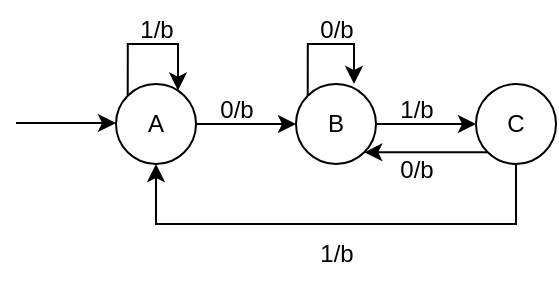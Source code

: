 <mxfile version="22.1.3" type="github" pages="4">
  <diagram name="Page-1" id="us76BhKqZZmVF-_Tmoxf">
    <mxGraphModel dx="880" dy="419" grid="0" gridSize="10" guides="1" tooltips="1" connect="1" arrows="1" fold="1" page="1" pageScale="1" pageWidth="850" pageHeight="1100" math="0" shadow="0">
      <root>
        <mxCell id="0" />
        <mxCell id="1" parent="0" />
        <mxCell id="-jLsusend5jIRvVHCdzp-8" style="edgeStyle=orthogonalEdgeStyle;rounded=0;orthogonalLoop=1;jettySize=auto;html=1;exitX=1;exitY=0.5;exitDx=0;exitDy=0;entryX=0;entryY=0.5;entryDx=0;entryDy=0;" parent="1" source="-jLsusend5jIRvVHCdzp-1" target="-jLsusend5jIRvVHCdzp-2" edge="1">
          <mxGeometry relative="1" as="geometry" />
        </mxCell>
        <mxCell id="-jLsusend5jIRvVHCdzp-11" style="edgeStyle=orthogonalEdgeStyle;rounded=0;orthogonalLoop=1;jettySize=auto;html=1;exitX=0;exitY=0;exitDx=0;exitDy=0;" parent="1" source="-jLsusend5jIRvVHCdzp-1" target="-jLsusend5jIRvVHCdzp-1" edge="1">
          <mxGeometry relative="1" as="geometry">
            <mxPoint x="140" y="130" as="targetPoint" />
            <Array as="points">
              <mxPoint x="116" y="140" />
              <mxPoint x="141" y="140" />
            </Array>
          </mxGeometry>
        </mxCell>
        <mxCell id="-jLsusend5jIRvVHCdzp-1" value="A" style="ellipse;whiteSpace=wrap;html=1;" parent="1" vertex="1">
          <mxGeometry x="110" y="160" width="40" height="40" as="geometry" />
        </mxCell>
        <mxCell id="-jLsusend5jIRvVHCdzp-9" value="" style="edgeStyle=orthogonalEdgeStyle;rounded=0;orthogonalLoop=1;jettySize=auto;html=1;" parent="1" source="-jLsusend5jIRvVHCdzp-2" target="-jLsusend5jIRvVHCdzp-3" edge="1">
          <mxGeometry relative="1" as="geometry" />
        </mxCell>
        <mxCell id="-jLsusend5jIRvVHCdzp-12" style="edgeStyle=orthogonalEdgeStyle;rounded=0;orthogonalLoop=1;jettySize=auto;html=1;exitX=0;exitY=0;exitDx=0;exitDy=0;entryX=0.725;entryY=0;entryDx=0;entryDy=0;entryPerimeter=0;" parent="1" source="-jLsusend5jIRvVHCdzp-2" target="-jLsusend5jIRvVHCdzp-2" edge="1">
          <mxGeometry relative="1" as="geometry">
            <mxPoint x="250" y="130" as="targetPoint" />
            <Array as="points">
              <mxPoint x="206" y="140" />
              <mxPoint x="229" y="140" />
            </Array>
          </mxGeometry>
        </mxCell>
        <mxCell id="-jLsusend5jIRvVHCdzp-2" value="B" style="ellipse;whiteSpace=wrap;html=1;" parent="1" vertex="1">
          <mxGeometry x="200" y="160" width="40" height="40" as="geometry" />
        </mxCell>
        <mxCell id="-jLsusend5jIRvVHCdzp-4" style="edgeStyle=orthogonalEdgeStyle;rounded=0;orthogonalLoop=1;jettySize=auto;html=1;exitX=0.5;exitY=1;exitDx=0;exitDy=0;entryX=0.5;entryY=1;entryDx=0;entryDy=0;" parent="1" source="-jLsusend5jIRvVHCdzp-3" target="-jLsusend5jIRvVHCdzp-1" edge="1">
          <mxGeometry relative="1" as="geometry">
            <Array as="points">
              <mxPoint x="310" y="230" />
              <mxPoint x="130" y="230" />
            </Array>
          </mxGeometry>
        </mxCell>
        <mxCell id="-jLsusend5jIRvVHCdzp-7" style="edgeStyle=orthogonalEdgeStyle;rounded=0;orthogonalLoop=1;jettySize=auto;html=1;exitX=0;exitY=1;exitDx=0;exitDy=0;entryX=1;entryY=1;entryDx=0;entryDy=0;" parent="1" source="-jLsusend5jIRvVHCdzp-3" target="-jLsusend5jIRvVHCdzp-2" edge="1">
          <mxGeometry relative="1" as="geometry" />
        </mxCell>
        <mxCell id="-jLsusend5jIRvVHCdzp-3" value="C" style="ellipse;whiteSpace=wrap;html=1;" parent="1" vertex="1">
          <mxGeometry x="290" y="160" width="40" height="40" as="geometry" />
        </mxCell>
        <mxCell id="-jLsusend5jIRvVHCdzp-10" style="edgeStyle=orthogonalEdgeStyle;rounded=0;orthogonalLoop=1;jettySize=auto;html=1;exitX=1;exitY=0.5;exitDx=0;exitDy=0;entryX=0;entryY=0.5;entryDx=0;entryDy=0;" parent="1" edge="1">
          <mxGeometry relative="1" as="geometry">
            <mxPoint x="60" y="179.5" as="sourcePoint" />
            <mxPoint x="110" y="179.5" as="targetPoint" />
          </mxGeometry>
        </mxCell>
        <mxCell id="-jLsusend5jIRvVHCdzp-14" value="1/b" style="text;html=1;align=center;verticalAlign=middle;resizable=0;points=[];autosize=1;strokeColor=none;fillColor=none;" parent="1" vertex="1">
          <mxGeometry x="200" y="230" width="40" height="30" as="geometry" />
        </mxCell>
        <mxCell id="-jLsusend5jIRvVHCdzp-15" value="0/b" style="text;html=1;align=center;verticalAlign=middle;resizable=0;points=[];autosize=1;strokeColor=none;fillColor=none;" parent="1" vertex="1">
          <mxGeometry x="240" y="188" width="40" height="30" as="geometry" />
        </mxCell>
        <mxCell id="-jLsusend5jIRvVHCdzp-16" value="1/b" style="text;html=1;align=center;verticalAlign=middle;resizable=0;points=[];autosize=1;strokeColor=none;fillColor=none;" parent="1" vertex="1">
          <mxGeometry x="240" y="158" width="40" height="30" as="geometry" />
        </mxCell>
        <mxCell id="-jLsusend5jIRvVHCdzp-17" value="0/b" style="text;html=1;align=center;verticalAlign=middle;resizable=0;points=[];autosize=1;strokeColor=none;fillColor=none;" parent="1" vertex="1">
          <mxGeometry x="150" y="158" width="40" height="30" as="geometry" />
        </mxCell>
        <mxCell id="-jLsusend5jIRvVHCdzp-18" value="1/b" style="text;html=1;align=center;verticalAlign=middle;resizable=0;points=[];autosize=1;strokeColor=none;fillColor=none;" parent="1" vertex="1">
          <mxGeometry x="110" y="118" width="40" height="30" as="geometry" />
        </mxCell>
        <mxCell id="-jLsusend5jIRvVHCdzp-19" value="0/b" style="text;html=1;align=center;verticalAlign=middle;resizable=0;points=[];autosize=1;strokeColor=none;fillColor=none;" parent="1" vertex="1">
          <mxGeometry x="200" y="118" width="40" height="30" as="geometry" />
        </mxCell>
      </root>
    </mxGraphModel>
  </diagram>
  <diagram id="2pBGEtyUxzmlfFD9Pruh" name="60">
    <mxGraphModel dx="503" dy="272" grid="0" gridSize="10" guides="1" tooltips="1" connect="1" arrows="1" fold="1" page="1" pageScale="1" pageWidth="850" pageHeight="1100" math="0" shadow="0">
      <root>
        <mxCell id="0" />
        <mxCell id="1" parent="0" />
        <mxCell id="9Eoybtr5wvVk7xRIXEjt-7" style="edgeStyle=orthogonalEdgeStyle;rounded=0;orthogonalLoop=1;jettySize=auto;html=1;exitX=1;exitY=0.5;exitDx=0;exitDy=0;entryX=0;entryY=0.5;entryDx=0;entryDy=0;" edge="1" parent="1" source="9Eoybtr5wvVk7xRIXEjt-1" target="9Eoybtr5wvVk7xRIXEjt-2">
          <mxGeometry relative="1" as="geometry" />
        </mxCell>
        <mxCell id="9Eoybtr5wvVk7xRIXEjt-1" value="A" style="ellipse;whiteSpace=wrap;html=1;" vertex="1" parent="1">
          <mxGeometry x="67" y="158" width="40" height="40" as="geometry" />
        </mxCell>
        <mxCell id="9Eoybtr5wvVk7xRIXEjt-8" style="edgeStyle=orthogonalEdgeStyle;rounded=0;orthogonalLoop=1;jettySize=auto;html=1;exitX=1;exitY=0.5;exitDx=0;exitDy=0;entryX=0;entryY=0.5;entryDx=0;entryDy=0;" edge="1" parent="1" source="9Eoybtr5wvVk7xRIXEjt-2" target="9Eoybtr5wvVk7xRIXEjt-3">
          <mxGeometry relative="1" as="geometry" />
        </mxCell>
        <mxCell id="9Eoybtr5wvVk7xRIXEjt-2" value="B" style="ellipse;whiteSpace=wrap;html=1;" vertex="1" parent="1">
          <mxGeometry x="146" y="158" width="40" height="40" as="geometry" />
        </mxCell>
        <mxCell id="9Eoybtr5wvVk7xRIXEjt-9" style="edgeStyle=orthogonalEdgeStyle;rounded=0;orthogonalLoop=1;jettySize=auto;html=1;exitX=1;exitY=0.5;exitDx=0;exitDy=0;" edge="1" parent="1" source="9Eoybtr5wvVk7xRIXEjt-3" target="9Eoybtr5wvVk7xRIXEjt-5">
          <mxGeometry relative="1" as="geometry" />
        </mxCell>
        <mxCell id="9Eoybtr5wvVk7xRIXEjt-3" value="C" style="ellipse;whiteSpace=wrap;html=1;" vertex="1" parent="1">
          <mxGeometry x="226" y="158" width="40" height="40" as="geometry" />
        </mxCell>
        <mxCell id="9Eoybtr5wvVk7xRIXEjt-5" value="D" style="ellipse;whiteSpace=wrap;html=1;" vertex="1" parent="1">
          <mxGeometry x="306" y="158" width="40" height="40" as="geometry" />
        </mxCell>
        <mxCell id="9Eoybtr5wvVk7xRIXEjt-10" value="" style="endArrow=classic;html=1;rounded=0;entryX=0;entryY=0.5;entryDx=0;entryDy=0;" edge="1" parent="1" target="9Eoybtr5wvVk7xRIXEjt-1">
          <mxGeometry width="50" height="50" relative="1" as="geometry">
            <mxPoint x="39" y="178" as="sourcePoint" />
            <mxPoint x="460" y="339" as="targetPoint" />
          </mxGeometry>
        </mxCell>
        <mxCell id="9Eoybtr5wvVk7xRIXEjt-13" style="edgeStyle=orthogonalEdgeStyle;rounded=0;orthogonalLoop=1;jettySize=auto;html=1;exitX=0;exitY=0;exitDx=0;exitDy=0;entryX=0.815;entryY=0.018;entryDx=0;entryDy=0;entryPerimeter=0;" edge="1" parent="1" source="9Eoybtr5wvVk7xRIXEjt-2" target="9Eoybtr5wvVk7xRIXEjt-2">
          <mxGeometry relative="1" as="geometry">
            <Array as="points">
              <mxPoint x="152" y="135" />
              <mxPoint x="179" y="135" />
            </Array>
          </mxGeometry>
        </mxCell>
        <mxCell id="9Eoybtr5wvVk7xRIXEjt-14" style="edgeStyle=orthogonalEdgeStyle;rounded=0;orthogonalLoop=1;jettySize=auto;html=1;exitX=0;exitY=0;exitDx=0;exitDy=0;entryX=0.838;entryY=0.065;entryDx=0;entryDy=0;entryPerimeter=0;" edge="1" parent="1" source="9Eoybtr5wvVk7xRIXEjt-3" target="9Eoybtr5wvVk7xRIXEjt-3">
          <mxGeometry relative="1" as="geometry">
            <Array as="points">
              <mxPoint x="243" y="136" />
              <mxPoint x="271" y="136" />
            </Array>
          </mxGeometry>
        </mxCell>
      </root>
    </mxGraphModel>
  </diagram>
  <diagram id="4mZLJd7cnMfQfd7zHo40" name="61">
    <mxGraphModel dx="503" dy="239" grid="0" gridSize="10" guides="1" tooltips="1" connect="1" arrows="1" fold="1" page="1" pageScale="1" pageWidth="850" pageHeight="1100" math="0" shadow="0">
      <root>
        <mxCell id="0" />
        <mxCell id="1" parent="0" />
        <mxCell id="bUv6cIpxxFjsD_mmM97p-1" style="edgeStyle=orthogonalEdgeStyle;rounded=0;orthogonalLoop=1;jettySize=auto;html=1;exitX=1;exitY=0.5;exitDx=0;exitDy=0;entryX=0;entryY=0.5;entryDx=0;entryDy=0;" parent="1" source="bUv6cIpxxFjsD_mmM97p-2" target="bUv6cIpxxFjsD_mmM97p-4" edge="1">
          <mxGeometry relative="1" as="geometry" />
        </mxCell>
        <mxCell id="bUv6cIpxxFjsD_mmM97p-2" value="A" style="ellipse;whiteSpace=wrap;html=1;" parent="1" vertex="1">
          <mxGeometry x="67" y="158" width="40" height="40" as="geometry" />
        </mxCell>
        <mxCell id="bUv6cIpxxFjsD_mmM97p-3" style="edgeStyle=orthogonalEdgeStyle;rounded=0;orthogonalLoop=1;jettySize=auto;html=1;exitX=1;exitY=0.5;exitDx=0;exitDy=0;entryX=0;entryY=0.5;entryDx=0;entryDy=0;" parent="1" source="bUv6cIpxxFjsD_mmM97p-4" target="bUv6cIpxxFjsD_mmM97p-6" edge="1">
          <mxGeometry relative="1" as="geometry" />
        </mxCell>
        <mxCell id="bUv6cIpxxFjsD_mmM97p-4" value="B" style="ellipse;whiteSpace=wrap;html=1;" parent="1" vertex="1">
          <mxGeometry x="146" y="158" width="40" height="40" as="geometry" />
        </mxCell>
        <mxCell id="bUv6cIpxxFjsD_mmM97p-6" value="C" style="ellipse;whiteSpace=wrap;html=1;" parent="1" vertex="1">
          <mxGeometry x="226" y="158" width="40" height="40" as="geometry" />
        </mxCell>
        <mxCell id="bUv6cIpxxFjsD_mmM97p-8" value="" style="endArrow=classic;html=1;rounded=0;entryX=0;entryY=0.5;entryDx=0;entryDy=0;" parent="1" target="bUv6cIpxxFjsD_mmM97p-2" edge="1">
          <mxGeometry width="50" height="50" relative="1" as="geometry">
            <mxPoint x="39" y="178" as="sourcePoint" />
            <mxPoint x="460" y="339" as="targetPoint" />
          </mxGeometry>
        </mxCell>
        <mxCell id="bUv6cIpxxFjsD_mmM97p-9" style="edgeStyle=orthogonalEdgeStyle;rounded=0;orthogonalLoop=1;jettySize=auto;html=1;exitX=0;exitY=0;exitDx=0;exitDy=0;entryX=0.815;entryY=0.018;entryDx=0;entryDy=0;entryPerimeter=0;" parent="1" source="bUv6cIpxxFjsD_mmM97p-4" target="bUv6cIpxxFjsD_mmM97p-4" edge="1">
          <mxGeometry relative="1" as="geometry">
            <Array as="points">
              <mxPoint x="152" y="135" />
              <mxPoint x="179" y="135" />
            </Array>
          </mxGeometry>
        </mxCell>
        <mxCell id="bUv6cIpxxFjsD_mmM97p-10" style="edgeStyle=orthogonalEdgeStyle;rounded=0;orthogonalLoop=1;jettySize=auto;html=1;exitX=0;exitY=0;exitDx=0;exitDy=0;entryX=0.838;entryY=0.065;entryDx=0;entryDy=0;entryPerimeter=0;" parent="1" source="bUv6cIpxxFjsD_mmM97p-6" target="bUv6cIpxxFjsD_mmM97p-6" edge="1">
          <mxGeometry relative="1" as="geometry">
            <Array as="points">
              <mxPoint x="243" y="136" />
              <mxPoint x="271" y="136" />
            </Array>
          </mxGeometry>
        </mxCell>
        <mxCell id="PyPKKgK3qFCCAwoIWdL5-1" style="edgeStyle=orthogonalEdgeStyle;rounded=0;orthogonalLoop=1;jettySize=auto;html=1;exitX=0;exitY=0;exitDx=0;exitDy=0;entryX=1;entryY=0;entryDx=0;entryDy=0;" edge="1" parent="1" source="bUv6cIpxxFjsD_mmM97p-2" target="bUv6cIpxxFjsD_mmM97p-2">
          <mxGeometry relative="1" as="geometry">
            <Array as="points">
              <mxPoint x="73" y="139" />
              <mxPoint x="101" y="139" />
            </Array>
          </mxGeometry>
        </mxCell>
        <mxCell id="PyPKKgK3qFCCAwoIWdL5-5" value="C" style="ellipse;whiteSpace=wrap;html=1;" vertex="1" parent="1">
          <mxGeometry x="79" y="329" width="40" height="40" as="geometry" />
        </mxCell>
        <mxCell id="PyPKKgK3qFCCAwoIWdL5-6" value="A" style="ellipse;whiteSpace=wrap;html=1;" vertex="1" parent="1">
          <mxGeometry x="82.5" y="333.25" width="33" height="31.5" as="geometry" />
        </mxCell>
        <mxCell id="PyPKKgK3qFCCAwoIWdL5-8" value="C" style="ellipse;whiteSpace=wrap;html=1;" vertex="1" parent="1">
          <mxGeometry x="198" y="329" width="40" height="40" as="geometry" />
        </mxCell>
        <mxCell id="PyPKKgK3qFCCAwoIWdL5-9" value="B" style="ellipse;whiteSpace=wrap;html=1;" vertex="1" parent="1">
          <mxGeometry x="201.5" y="333.25" width="33" height="31.5" as="geometry" />
        </mxCell>
        <mxCell id="PyPKKgK3qFCCAwoIWdL5-10" value="C" style="ellipse;whiteSpace=wrap;html=1;" vertex="1" parent="1">
          <mxGeometry x="136" y="397" width="40" height="40" as="geometry" />
        </mxCell>
        <mxCell id="PyPKKgK3qFCCAwoIWdL5-11" value="C" style="ellipse;whiteSpace=wrap;html=1;" vertex="1" parent="1">
          <mxGeometry x="139.5" y="401.25" width="33" height="31.5" as="geometry" />
        </mxCell>
        <mxCell id="PyPKKgK3qFCCAwoIWdL5-14" value="" style="endArrow=classic;html=1;rounded=0;exitX=1;exitY=0.5;exitDx=0;exitDy=0;entryX=0;entryY=0.5;entryDx=0;entryDy=0;" edge="1" parent="1" source="PyPKKgK3qFCCAwoIWdL5-5" target="PyPKKgK3qFCCAwoIWdL5-8">
          <mxGeometry width="50" height="50" relative="1" as="geometry">
            <mxPoint x="163" y="351" as="sourcePoint" />
            <mxPoint x="193" y="349" as="targetPoint" />
            <Array as="points" />
          </mxGeometry>
        </mxCell>
        <mxCell id="PyPKKgK3qFCCAwoIWdL5-15" value="" style="endArrow=classic;html=1;rounded=0;exitX=0.931;exitY=0.727;exitDx=0;exitDy=0;exitPerimeter=0;entryX=0.039;entryY=0.715;entryDx=0;entryDy=0;entryPerimeter=0;" edge="1" parent="1" source="PyPKKgK3qFCCAwoIWdL5-5" target="PyPKKgK3qFCCAwoIWdL5-8">
          <mxGeometry width="50" height="50" relative="1" as="geometry">
            <mxPoint x="129" y="359" as="sourcePoint" />
            <mxPoint x="192" y="359" as="targetPoint" />
            <Array as="points" />
          </mxGeometry>
        </mxCell>
        <mxCell id="PyPKKgK3qFCCAwoIWdL5-16" value="" style="endArrow=classic;html=1;rounded=0;exitX=0.682;exitY=0.977;exitDx=0;exitDy=0;exitPerimeter=0;entryX=1.006;entryY=0.396;entryDx=0;entryDy=0;entryPerimeter=0;" edge="1" parent="1" source="PyPKKgK3qFCCAwoIWdL5-8" target="PyPKKgK3qFCCAwoIWdL5-10">
          <mxGeometry width="50" height="50" relative="1" as="geometry">
            <mxPoint x="160" y="460" as="sourcePoint" />
            <mxPoint x="210" y="410" as="targetPoint" />
          </mxGeometry>
        </mxCell>
        <mxCell id="PyPKKgK3qFCCAwoIWdL5-17" value="" style="endArrow=classic;html=1;rounded=0;exitX=0.289;exitY=0.977;exitDx=0;exitDy=0;exitPerimeter=0;" edge="1" parent="1" source="PyPKKgK3qFCCAwoIWdL5-8">
          <mxGeometry width="50" height="50" relative="1" as="geometry">
            <mxPoint x="235" y="378" as="sourcePoint" />
            <mxPoint x="172" y="404" as="targetPoint" />
          </mxGeometry>
        </mxCell>
        <mxCell id="PyPKKgK3qFCCAwoIWdL5-19" value="" style="endArrow=classic;html=1;rounded=0;exitX=1;exitY=1;exitDx=0;exitDy=0;entryX=0.256;entryY=0.015;entryDx=0;entryDy=0;entryPerimeter=0;" edge="1" parent="1" source="PyPKKgK3qFCCAwoIWdL5-5" target="PyPKKgK3qFCCAwoIWdL5-10">
          <mxGeometry width="50" height="50" relative="1" as="geometry">
            <mxPoint x="220" y="378" as="sourcePoint" />
            <mxPoint x="182" y="414" as="targetPoint" />
          </mxGeometry>
        </mxCell>
        <mxCell id="PyPKKgK3qFCCAwoIWdL5-21" value="" style="endArrow=classic;html=1;rounded=0;entryX=0.042;entryY=0.23;entryDx=0;entryDy=0;exitX=0.729;exitY=0.918;exitDx=0;exitDy=0;exitPerimeter=0;entryPerimeter=0;" edge="1" parent="1" source="PyPKKgK3qFCCAwoIWdL5-5" target="PyPKKgK3qFCCAwoIWdL5-10">
          <mxGeometry width="50" height="50" relative="1" as="geometry">
            <mxPoint x="104" y="380" as="sourcePoint" />
            <mxPoint x="156" y="408" as="targetPoint" />
          </mxGeometry>
        </mxCell>
        <mxCell id="PyPKKgK3qFCCAwoIWdL5-22" value="C" style="ellipse;whiteSpace=wrap;html=1;" vertex="1" parent="1">
          <mxGeometry x="229.5" y="162.25" width="33" height="31.5" as="geometry" />
        </mxCell>
        <mxCell id="PyPKKgK3qFCCAwoIWdL5-23" value="" style="endArrow=classic;html=1;rounded=0;entryX=0;entryY=0.5;entryDx=0;entryDy=0;" edge="1" parent="1" target="PyPKKgK3qFCCAwoIWdL5-5">
          <mxGeometry width="50" height="50" relative="1" as="geometry">
            <mxPoint x="52" y="349" as="sourcePoint" />
            <mxPoint x="185" y="379" as="targetPoint" />
          </mxGeometry>
        </mxCell>
        <mxCell id="PyPKKgK3qFCCAwoIWdL5-24" style="edgeStyle=orthogonalEdgeStyle;rounded=0;orthogonalLoop=1;jettySize=auto;html=1;exitX=0;exitY=0;exitDx=0;exitDy=0;entryX=0.837;entryY=0.099;entryDx=0;entryDy=0;entryPerimeter=0;" edge="1" parent="1" source="PyPKKgK3qFCCAwoIWdL5-5" target="PyPKKgK3qFCCAwoIWdL5-5">
          <mxGeometry relative="1" as="geometry">
            <Array as="points">
              <mxPoint x="85" y="313" />
              <mxPoint x="113" y="313" />
            </Array>
          </mxGeometry>
        </mxCell>
        <mxCell id="PyPKKgK3qFCCAwoIWdL5-25" style="edgeStyle=orthogonalEdgeStyle;rounded=0;orthogonalLoop=1;jettySize=auto;html=1;exitX=0;exitY=0;exitDx=0;exitDy=0;entryX=0.874;entryY=0.069;entryDx=0;entryDy=0;entryPerimeter=0;" edge="1" parent="1" source="PyPKKgK3qFCCAwoIWdL5-8" target="PyPKKgK3qFCCAwoIWdL5-8">
          <mxGeometry relative="1" as="geometry">
            <Array as="points">
              <mxPoint x="204" y="313" />
              <mxPoint x="233" y="313" />
            </Array>
          </mxGeometry>
        </mxCell>
        <mxCell id="PyPKKgK3qFCCAwoIWdL5-27" style="edgeStyle=orthogonalEdgeStyle;rounded=0;orthogonalLoop=1;jettySize=auto;html=1;exitX=1;exitY=1;exitDx=0;exitDy=0;entryX=0.069;entryY=0.869;entryDx=0;entryDy=0;entryPerimeter=0;" edge="1" parent="1" source="PyPKKgK3qFCCAwoIWdL5-10" target="PyPKKgK3qFCCAwoIWdL5-10">
          <mxGeometry relative="1" as="geometry">
            <Array as="points">
              <mxPoint x="170" y="452" />
              <mxPoint x="139" y="452" />
            </Array>
          </mxGeometry>
        </mxCell>
      </root>
    </mxGraphModel>
  </diagram>
  <diagram id="865PuGHX-qGIVv0y_bSH" name="62">
    <mxGraphModel dx="607" dy="289" grid="0" gridSize="10" guides="1" tooltips="1" connect="1" arrows="1" fold="1" page="1" pageScale="1" pageWidth="850" pageHeight="1100" math="0" shadow="0">
      <root>
        <mxCell id="0" />
        <mxCell id="1" parent="0" />
        <mxCell id="RYGVuDabo6nqVPwfl8Ej-1" style="edgeStyle=orthogonalEdgeStyle;rounded=0;orthogonalLoop=1;jettySize=auto;html=1;exitX=1;exitY=0.5;exitDx=0;exitDy=0;entryX=0;entryY=0.5;entryDx=0;entryDy=0;" edge="1" parent="1" source="RYGVuDabo6nqVPwfl8Ej-2" target="RYGVuDabo6nqVPwfl8Ej-4">
          <mxGeometry relative="1" as="geometry" />
        </mxCell>
        <mxCell id="RYGVuDabo6nqVPwfl8Ej-2" value="A" style="ellipse;whiteSpace=wrap;html=1;" vertex="1" parent="1">
          <mxGeometry x="67" y="158" width="40" height="40" as="geometry" />
        </mxCell>
        <mxCell id="RYGVuDabo6nqVPwfl8Ej-4" value="B" style="ellipse;whiteSpace=wrap;html=1;" vertex="1" parent="1">
          <mxGeometry x="155" y="158" width="40" height="40" as="geometry" />
        </mxCell>
        <mxCell id="RYGVuDabo6nqVPwfl8Ej-5" value="D" style="ellipse;whiteSpace=wrap;html=1;" vertex="1" parent="1">
          <mxGeometry x="341" y="158" width="40" height="40" as="geometry" />
        </mxCell>
        <mxCell id="RYGVuDabo6nqVPwfl8Ej-6" value="" style="endArrow=classic;html=1;rounded=0;entryX=0;entryY=0.5;entryDx=0;entryDy=0;" edge="1" parent="1" target="RYGVuDabo6nqVPwfl8Ej-2">
          <mxGeometry width="50" height="50" relative="1" as="geometry">
            <mxPoint x="39" y="178" as="sourcePoint" />
            <mxPoint x="460" y="339" as="targetPoint" />
          </mxGeometry>
        </mxCell>
        <mxCell id="RYGVuDabo6nqVPwfl8Ej-10" value="D" style="ellipse;whiteSpace=wrap;html=1;" vertex="1" parent="1">
          <mxGeometry x="344.5" y="162.25" width="33" height="31.5" as="geometry" />
        </mxCell>
        <mxCell id="RYGVuDabo6nqVPwfl8Ej-11" value="C" style="ellipse;whiteSpace=wrap;html=1;" vertex="1" parent="1">
          <mxGeometry x="248" y="158" width="40" height="40" as="geometry" />
        </mxCell>
        <mxCell id="RYGVuDabo6nqVPwfl8Ej-12" value="" style="endArrow=classic;html=1;rounded=0;exitX=1;exitY=0.5;exitDx=0;exitDy=0;entryX=0;entryY=0.5;entryDx=0;entryDy=0;" edge="1" parent="1" source="RYGVuDabo6nqVPwfl8Ej-4" target="RYGVuDabo6nqVPwfl8Ej-11">
          <mxGeometry width="50" height="50" relative="1" as="geometry">
            <mxPoint x="399" y="246" as="sourcePoint" />
            <mxPoint x="449" y="196" as="targetPoint" />
          </mxGeometry>
        </mxCell>
        <mxCell id="RYGVuDabo6nqVPwfl8Ej-13" value="" style="endArrow=classic;html=1;rounded=0;exitX=1;exitY=0.5;exitDx=0;exitDy=0;entryX=0;entryY=0.5;entryDx=0;entryDy=0;" edge="1" parent="1" source="RYGVuDabo6nqVPwfl8Ej-11" target="RYGVuDabo6nqVPwfl8Ej-5">
          <mxGeometry width="50" height="50" relative="1" as="geometry">
            <mxPoint x="205" y="188" as="sourcePoint" />
            <mxPoint x="332" y="176" as="targetPoint" />
          </mxGeometry>
        </mxCell>
        <mxCell id="RYGVuDabo6nqVPwfl8Ej-18" style="edgeStyle=orthogonalEdgeStyle;rounded=0;orthogonalLoop=1;jettySize=auto;html=1;exitX=0;exitY=0;exitDx=0;exitDy=0;entryX=1;entryY=0;entryDx=0;entryDy=0;" edge="1" parent="1" source="RYGVuDabo6nqVPwfl8Ej-4" target="RYGVuDabo6nqVPwfl8Ej-4">
          <mxGeometry relative="1" as="geometry">
            <Array as="points">
              <mxPoint x="161" y="140" />
              <mxPoint x="189" y="140" />
            </Array>
          </mxGeometry>
        </mxCell>
        <mxCell id="RYGVuDabo6nqVPwfl8Ej-19" style="edgeStyle=orthogonalEdgeStyle;rounded=0;orthogonalLoop=1;jettySize=auto;html=1;exitX=0;exitY=0;exitDx=0;exitDy=0;entryX=1;entryY=0;entryDx=0;entryDy=0;" edge="1" parent="1" source="RYGVuDabo6nqVPwfl8Ej-11" target="RYGVuDabo6nqVPwfl8Ej-11">
          <mxGeometry relative="1" as="geometry">
            <Array as="points">
              <mxPoint x="254" y="142" />
              <mxPoint x="282" y="142" />
            </Array>
          </mxGeometry>
        </mxCell>
        <mxCell id="RYGVuDabo6nqVPwfl8Ej-26" style="edgeStyle=orthogonalEdgeStyle;rounded=0;orthogonalLoop=1;jettySize=auto;html=1;exitX=1;exitY=0.5;exitDx=0;exitDy=0;" edge="1" parent="1" source="RYGVuDabo6nqVPwfl8Ej-20" target="RYGVuDabo6nqVPwfl8Ej-21">
          <mxGeometry relative="1" as="geometry" />
        </mxCell>
        <mxCell id="RYGVuDabo6nqVPwfl8Ej-20" value="A" style="ellipse;whiteSpace=wrap;html=1;" vertex="1" parent="1">
          <mxGeometry x="155" y="467" width="40" height="40" as="geometry" />
        </mxCell>
        <mxCell id="RYGVuDabo6nqVPwfl8Ej-21" value="A" style="ellipse;whiteSpace=wrap;html=1;" vertex="1" parent="1">
          <mxGeometry x="308" y="467" width="40" height="40" as="geometry" />
        </mxCell>
        <mxCell id="RYGVuDabo6nqVPwfl8Ej-22" value="A" style="ellipse;whiteSpace=wrap;html=1;" vertex="1" parent="1">
          <mxGeometry x="396" y="334" width="40" height="40" as="geometry" />
        </mxCell>
        <mxCell id="RYGVuDabo6nqVPwfl8Ej-23" value="A" style="ellipse;whiteSpace=wrap;html=1;" vertex="1" parent="1">
          <mxGeometry x="417" y="540" width="40" height="40" as="geometry" />
        </mxCell>
        <mxCell id="RYGVuDabo6nqVPwfl8Ej-25" value="" style="endArrow=classic;html=1;rounded=0;exitX=0.5;exitY=0;exitDx=0;exitDy=0;entryX=0;entryY=0.5;entryDx=0;entryDy=0;" edge="1" parent="1" source="RYGVuDabo6nqVPwfl8Ej-20" target="RYGVuDabo6nqVPwfl8Ej-22">
          <mxGeometry width="50" height="50" relative="1" as="geometry">
            <mxPoint x="328" y="373" as="sourcePoint" />
            <mxPoint x="378" y="323" as="targetPoint" />
          </mxGeometry>
        </mxCell>
        <mxCell id="RYGVuDabo6nqVPwfl8Ej-27" value="" style="endArrow=classic;html=1;rounded=0;entryX=0;entryY=1;entryDx=0;entryDy=0;exitX=0.611;exitY=0.007;exitDx=0;exitDy=0;exitPerimeter=0;" edge="1" parent="1" source="RYGVuDabo6nqVPwfl8Ej-21" target="RYGVuDabo6nqVPwfl8Ej-22">
          <mxGeometry width="50" height="50" relative="1" as="geometry">
            <mxPoint x="335" y="464" as="sourcePoint" />
            <mxPoint x="396" y="382" as="targetPoint" />
          </mxGeometry>
        </mxCell>
        <mxCell id="RYGVuDabo6nqVPwfl8Ej-28" value="" style="endArrow=classic;html=1;rounded=0;entryX=0.5;entryY=1;entryDx=0;entryDy=0;exitX=1;exitY=0;exitDx=0;exitDy=0;" edge="1" parent="1" source="RYGVuDabo6nqVPwfl8Ej-21" target="RYGVuDabo6nqVPwfl8Ej-22">
          <mxGeometry width="50" height="50" relative="1" as="geometry">
            <mxPoint x="342" y="477" as="sourcePoint" />
            <mxPoint x="412" y="378" as="targetPoint" />
          </mxGeometry>
        </mxCell>
        <mxCell id="RYGVuDabo6nqVPwfl8Ej-30" value="" style="endArrow=classic;html=1;rounded=0;entryX=0.5;entryY=0;entryDx=0;entryDy=0;exitX=1;exitY=0.5;exitDx=0;exitDy=0;" edge="1" parent="1" source="RYGVuDabo6nqVPwfl8Ej-21">
          <mxGeometry width="50" height="50" relative="1" as="geometry">
            <mxPoint x="334.0" y="487.0" as="sourcePoint" />
            <mxPoint x="425.44" y="546.56" as="targetPoint" />
          </mxGeometry>
        </mxCell>
        <mxCell id="RYGVuDabo6nqVPwfl8Ej-31" value="" style="endArrow=classic;html=1;rounded=0;exitX=1;exitY=1;exitDx=0;exitDy=0;entryX=0.5;entryY=0;entryDx=0;entryDy=0;" edge="1" parent="1" source="RYGVuDabo6nqVPwfl8Ej-22" target="RYGVuDabo6nqVPwfl8Ej-23">
          <mxGeometry width="50" height="50" relative="1" as="geometry">
            <mxPoint x="358" y="497" as="sourcePoint" />
            <mxPoint x="443" y="532" as="targetPoint" />
          </mxGeometry>
        </mxCell>
        <mxCell id="RYGVuDabo6nqVPwfl8Ej-33" value="" style="endArrow=classic;html=1;rounded=0;" edge="1" parent="1" target="RYGVuDabo6nqVPwfl8Ej-20">
          <mxGeometry width="50" height="50" relative="1" as="geometry">
            <mxPoint x="121" y="485" as="sourcePoint" />
            <mxPoint x="336" y="461" as="targetPoint" />
          </mxGeometry>
        </mxCell>
      </root>
    </mxGraphModel>
  </diagram>
</mxfile>
